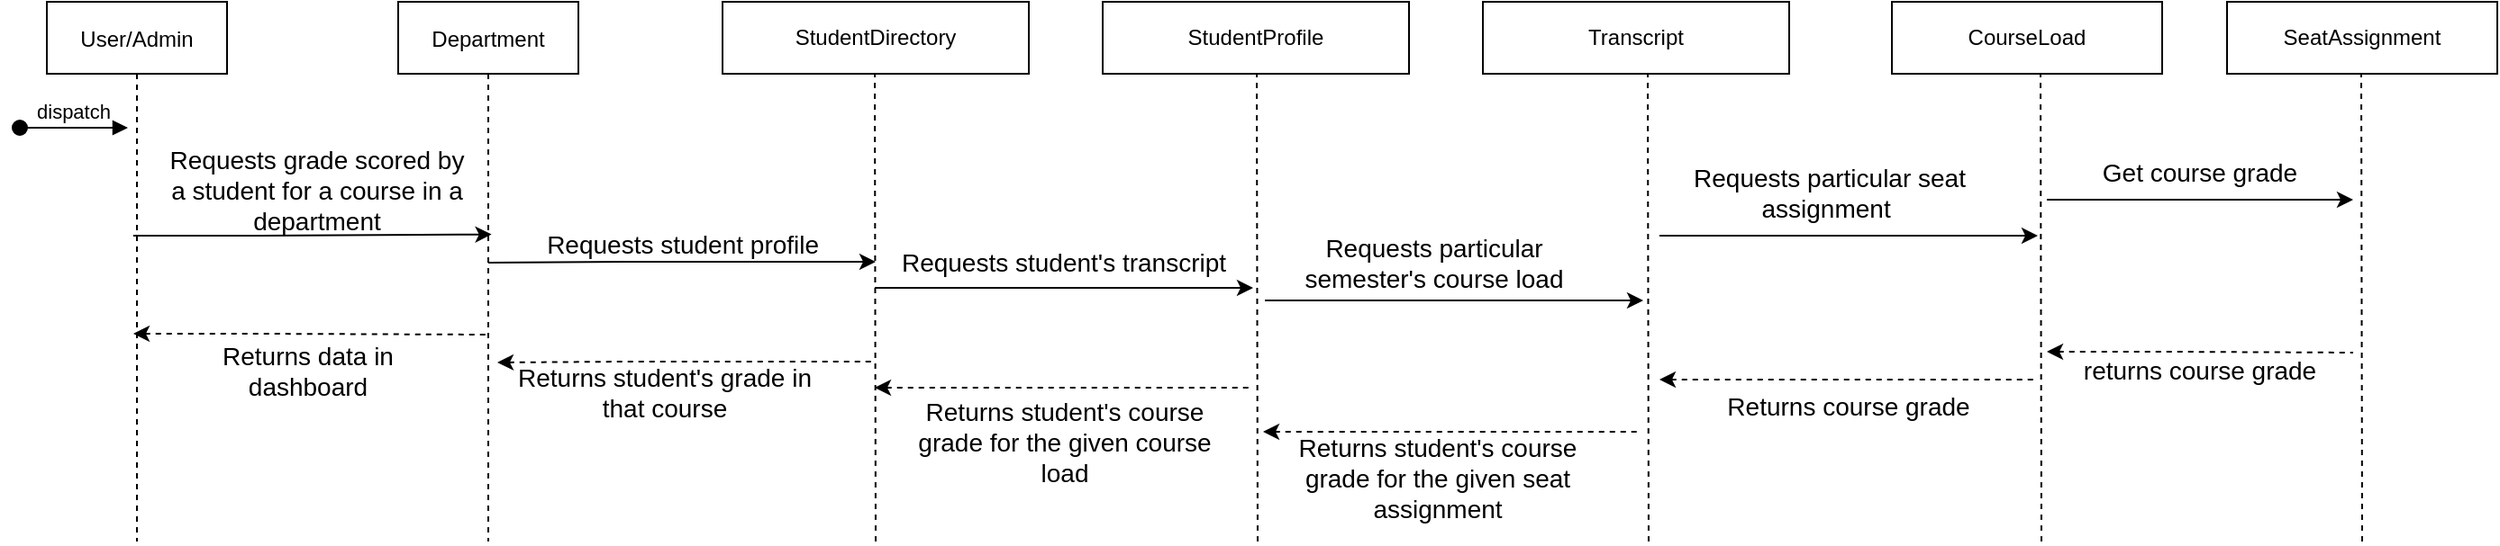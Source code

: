 <mxfile version="15.5.9" type="device"><diagram id="kgpKYQtTHZ0yAKxKKP6v" name="Page-1"><mxGraphModel dx="1888" dy="579" grid="1" gridSize="10" guides="1" tooltips="1" connect="1" arrows="1" fold="1" page="1" pageScale="1" pageWidth="850" pageHeight="1100" math="0" shadow="0"><root><mxCell id="0"/><mxCell id="1" parent="0"/><mxCell id="3nuBFxr9cyL0pnOWT2aG-1" value="User/Admin" style="shape=umlLifeline;perimeter=lifelinePerimeter;container=1;collapsible=0;recursiveResize=0;rounded=0;shadow=0;strokeWidth=1;" parent="1" vertex="1"><mxGeometry x="-730" y="170" width="100" height="300" as="geometry"/></mxCell><mxCell id="3nuBFxr9cyL0pnOWT2aG-3" value="dispatch" style="verticalAlign=bottom;startArrow=oval;endArrow=block;startSize=8;shadow=0;strokeWidth=1;" parent="3nuBFxr9cyL0pnOWT2aG-1" edge="1"><mxGeometry relative="1" as="geometry"><mxPoint x="-15" y="70" as="sourcePoint"/><mxPoint x="45" y="70" as="targetPoint"/></mxGeometry></mxCell><mxCell id="3nuBFxr9cyL0pnOWT2aG-5" value="Department" style="shape=umlLifeline;perimeter=lifelinePerimeter;container=1;collapsible=0;recursiveResize=0;rounded=0;shadow=0;strokeWidth=1;" parent="1" vertex="1"><mxGeometry x="-535" y="170" width="100" height="300" as="geometry"/></mxCell><mxCell id="-YGcOzsTx6MPTvoPih9D-1" value="" style="endArrow=classic;html=1;rounded=0;endFill=1;entryX=0.518;entryY=0.431;entryDx=0;entryDy=0;entryPerimeter=0;" parent="3nuBFxr9cyL0pnOWT2aG-5" target="3nuBFxr9cyL0pnOWT2aG-5" edge="1"><mxGeometry width="50" height="50" relative="1" as="geometry"><mxPoint x="-147" y="130" as="sourcePoint"/><mxPoint x="45" y="130" as="targetPoint"/><Array as="points"><mxPoint x="-76.5" y="130"/></Array></mxGeometry></mxCell><mxCell id="-YGcOzsTx6MPTvoPih9D-3" value="" style="endArrow=none;html=1;rounded=0;endFill=0;startArrow=classic;startFill=1;dashed=1;" parent="3nuBFxr9cyL0pnOWT2aG-5" edge="1"><mxGeometry width="50" height="50" relative="1" as="geometry"><mxPoint x="-147" y="184.5" as="sourcePoint"/><mxPoint x="50" y="185" as="targetPoint"/><Array as="points"><mxPoint x="-76.5" y="184.5"/></Array></mxGeometry></mxCell><mxCell id="5zmxUiOa5MJhYH-fMdyY-1" value="StudentDirectory" style="rounded=0;whiteSpace=wrap;html=1;" parent="1" vertex="1"><mxGeometry x="-355" y="170" width="170" height="40" as="geometry"/></mxCell><mxCell id="5zmxUiOa5MJhYH-fMdyY-3" value="" style="endArrow=none;dashed=1;html=1;rounded=0;" parent="1" edge="1"><mxGeometry width="50" height="50" relative="1" as="geometry"><mxPoint x="-270" y="470" as="sourcePoint"/><mxPoint x="-270.5" y="210" as="targetPoint"/></mxGeometry></mxCell><mxCell id="5zmxUiOa5MJhYH-fMdyY-4" value="CourseLoad" style="rounded=0;whiteSpace=wrap;html=1;" parent="1" vertex="1"><mxGeometry x="294" y="170" width="150" height="40" as="geometry"/></mxCell><mxCell id="5zmxUiOa5MJhYH-fMdyY-5" value="" style="endArrow=none;dashed=1;html=1;rounded=0;" parent="1" edge="1"><mxGeometry width="50" height="50" relative="1" as="geometry"><mxPoint x="377" y="470" as="sourcePoint"/><mxPoint x="376.5" y="210" as="targetPoint"/></mxGeometry></mxCell><mxCell id="5zmxUiOa5MJhYH-fMdyY-13" value="&lt;span style=&quot;font-size: 14px&quot;&gt;Requests grade scored by a student for a course in a department&lt;br&gt;&lt;/span&gt;" style="text;html=1;strokeColor=none;fillColor=none;align=center;verticalAlign=middle;whiteSpace=wrap;rounded=0;fontSize=14;" parent="1" vertex="1"><mxGeometry x="-665" y="260" width="170" height="30" as="geometry"/></mxCell><mxCell id="5zmxUiOa5MJhYH-fMdyY-14" value="Returns data in dashboard" style="text;html=1;strokeColor=none;fillColor=none;align=center;verticalAlign=middle;whiteSpace=wrap;rounded=0;fontSize=14;" parent="1" vertex="1"><mxGeometry x="-635" y="360" width="100" height="30" as="geometry"/></mxCell><mxCell id="-YGcOzsTx6MPTvoPih9D-2" value="&lt;span style=&quot;font-size: 14px&quot;&gt;Requests student profile&amp;nbsp;&lt;/span&gt;" style="text;html=1;strokeColor=none;fillColor=none;align=center;verticalAlign=middle;whiteSpace=wrap;rounded=0;fontSize=14;" parent="1" vertex="1"><mxGeometry x="-460" y="290" width="170" height="30" as="geometry"/></mxCell><mxCell id="-YGcOzsTx6MPTvoPih9D-4" value="&lt;span style=&quot;font-size: 14px&quot;&gt;Returns student's grade in that course&lt;/span&gt;" style="text;html=1;strokeColor=none;fillColor=none;align=center;verticalAlign=middle;whiteSpace=wrap;rounded=0;fontSize=14;" parent="1" vertex="1"><mxGeometry x="-472" y="364.5" width="170" height="45.5" as="geometry"/></mxCell><mxCell id="-YGcOzsTx6MPTvoPih9D-6" value="Requests particular seat assignment&amp;nbsp;" style="text;html=1;strokeColor=none;fillColor=none;align=center;verticalAlign=middle;whiteSpace=wrap;rounded=0;fontSize=14;" parent="1" vertex="1"><mxGeometry x="182" y="260.5" width="155" height="30" as="geometry"/></mxCell><mxCell id="-YGcOzsTx6MPTvoPih9D-8" value="&lt;span style=&quot;font-size: 14px&quot;&gt;Returns course grade&lt;/span&gt;" style="text;html=1;strokeColor=none;fillColor=none;align=center;verticalAlign=middle;whiteSpace=wrap;rounded=0;fontSize=14;" parent="1" vertex="1"><mxGeometry x="180" y="380" width="180" height="30" as="geometry"/></mxCell><mxCell id="-YGcOzsTx6MPTvoPih9D-10" value="StudentProfile" style="rounded=0;whiteSpace=wrap;html=1;" parent="1" vertex="1"><mxGeometry x="-144" y="170" width="170" height="40" as="geometry"/></mxCell><mxCell id="-YGcOzsTx6MPTvoPih9D-11" value="" style="endArrow=none;dashed=1;html=1;rounded=0;" parent="1" edge="1"><mxGeometry width="50" height="50" relative="1" as="geometry"><mxPoint x="-58" y="470" as="sourcePoint"/><mxPoint x="-58.5" y="210" as="targetPoint"/></mxGeometry></mxCell><mxCell id="-YGcOzsTx6MPTvoPih9D-12" value="" style="endArrow=classic;html=1;rounded=0;endFill=1;" parent="1" edge="1"><mxGeometry width="50" height="50" relative="1" as="geometry"><mxPoint x="-270.5" y="329" as="sourcePoint"/><mxPoint x="-60.5" y="329" as="targetPoint"/><Array as="points"><mxPoint x="-200" y="329"/></Array></mxGeometry></mxCell><mxCell id="-YGcOzsTx6MPTvoPih9D-13" value="&lt;span style=&quot;font-size: 14px&quot;&gt;Requests student's transcript&lt;/span&gt;" style="text;html=1;strokeColor=none;fillColor=none;align=center;verticalAlign=middle;whiteSpace=wrap;rounded=0;fontSize=14;" parent="1" vertex="1"><mxGeometry x="-261" y="300" width="191" height="30" as="geometry"/></mxCell><mxCell id="-YGcOzsTx6MPTvoPih9D-14" value="" style="endArrow=none;html=1;rounded=0;endFill=0;startArrow=classic;startFill=1;dashed=1;" parent="1" edge="1"><mxGeometry width="50" height="50" relative="1" as="geometry"><mxPoint x="-270.5" y="384.5" as="sourcePoint"/><mxPoint x="-60.5" y="384.5" as="targetPoint"/><Array as="points"><mxPoint x="-200" y="384.5"/></Array></mxGeometry></mxCell><mxCell id="-YGcOzsTx6MPTvoPih9D-15" value="&lt;span style=&quot;font-size: 14px&quot;&gt;Returns student's course grade for the given course load&lt;/span&gt;" style="text;html=1;strokeColor=none;fillColor=none;align=center;verticalAlign=middle;whiteSpace=wrap;rounded=0;fontSize=14;" parent="1" vertex="1"><mxGeometry x="-250.5" y="400" width="170" height="30" as="geometry"/></mxCell><mxCell id="-YGcOzsTx6MPTvoPih9D-18" value="Transcript" style="rounded=0;whiteSpace=wrap;html=1;" parent="1" vertex="1"><mxGeometry x="67" y="170" width="170" height="40" as="geometry"/></mxCell><mxCell id="-YGcOzsTx6MPTvoPih9D-19" value="" style="endArrow=none;dashed=1;html=1;rounded=0;" parent="1" edge="1"><mxGeometry width="50" height="50" relative="1" as="geometry"><mxPoint x="159" y="470" as="sourcePoint"/><mxPoint x="158.5" y="210" as="targetPoint"/></mxGeometry></mxCell><mxCell id="-YGcOzsTx6MPTvoPih9D-20" value="" style="endArrow=classic;html=1;rounded=0;endFill=1;" parent="1" edge="1"><mxGeometry width="50" height="50" relative="1" as="geometry"><mxPoint x="-54" y="336" as="sourcePoint"/><mxPoint x="156" y="336" as="targetPoint"/><Array as="points"><mxPoint x="16.5" y="336"/></Array></mxGeometry></mxCell><mxCell id="-YGcOzsTx6MPTvoPih9D-21" value="" style="endArrow=none;html=1;rounded=0;endFill=0;startArrow=classic;startFill=1;dashed=1;" parent="1" edge="1"><mxGeometry width="50" height="50" relative="1" as="geometry"><mxPoint x="-55" y="409" as="sourcePoint"/><mxPoint x="155" y="409" as="targetPoint"/><Array as="points"><mxPoint x="15.5" y="409"/></Array></mxGeometry></mxCell><mxCell id="-YGcOzsTx6MPTvoPih9D-22" value="&lt;span style=&quot;font-size: 14px&quot;&gt;Requests particular semester's course load&lt;/span&gt;" style="text;html=1;strokeColor=none;fillColor=none;align=center;verticalAlign=middle;whiteSpace=wrap;rounded=0;fontSize=14;" parent="1" vertex="1"><mxGeometry x="-45" y="300" width="170" height="30" as="geometry"/></mxCell><mxCell id="-YGcOzsTx6MPTvoPih9D-25" value="" style="endArrow=classic;html=1;rounded=0;endFill=1;" parent="1" edge="1"><mxGeometry width="50" height="50" relative="1" as="geometry"><mxPoint x="165" y="300" as="sourcePoint"/><mxPoint x="375" y="300" as="targetPoint"/><Array as="points"><mxPoint x="235.5" y="300"/></Array></mxGeometry></mxCell><mxCell id="-YGcOzsTx6MPTvoPih9D-26" value="" style="endArrow=none;html=1;rounded=0;endFill=0;startArrow=classic;startFill=1;dashed=1;" parent="1" edge="1"><mxGeometry width="50" height="50" relative="1" as="geometry"><mxPoint x="165" y="380" as="sourcePoint"/><mxPoint x="375" y="380" as="targetPoint"/><Array as="points"><mxPoint x="235.5" y="380"/></Array></mxGeometry></mxCell><mxCell id="2CcqsRcmG9mzXjjiaYEI-1" value="SeatAssignment" style="rounded=0;whiteSpace=wrap;html=1;" parent="1" vertex="1"><mxGeometry x="480" y="170" width="150" height="40" as="geometry"/></mxCell><mxCell id="2CcqsRcmG9mzXjjiaYEI-2" value="" style="endArrow=none;dashed=1;html=1;rounded=0;" parent="1" edge="1"><mxGeometry width="50" height="50" relative="1" as="geometry"><mxPoint x="555" y="470" as="sourcePoint"/><mxPoint x="554.5" y="210" as="targetPoint"/></mxGeometry></mxCell><mxCell id="2CcqsRcmG9mzXjjiaYEI-3" value="" style="endArrow=classic;html=1;rounded=0;endFill=1;" parent="1" edge="1"><mxGeometry width="50" height="50" relative="1" as="geometry"><mxPoint x="-485" y="315" as="sourcePoint"/><mxPoint x="-270" y="314.5" as="targetPoint"/><Array as="points"><mxPoint x="-409.5" y="314.5"/></Array></mxGeometry></mxCell><mxCell id="2CcqsRcmG9mzXjjiaYEI-4" value="" style="endArrow=none;html=1;rounded=0;endFill=0;startArrow=classic;startFill=1;dashed=1;" parent="1" edge="1"><mxGeometry width="50" height="50" relative="1" as="geometry"><mxPoint x="-480" y="370.5" as="sourcePoint"/><mxPoint x="-270" y="370" as="targetPoint"/><Array as="points"><mxPoint x="-409.5" y="370"/></Array></mxGeometry></mxCell><mxCell id="a1o-jZjZAbtyL6trrn6W-1" value="" style="endArrow=classic;html=1;rounded=0;endFill=1;" edge="1" parent="1"><mxGeometry width="50" height="50" relative="1" as="geometry"><mxPoint x="380" y="280" as="sourcePoint"/><mxPoint x="550" y="280" as="targetPoint"/><Array as="points"><mxPoint x="450.5" y="280"/></Array></mxGeometry></mxCell><mxCell id="a1o-jZjZAbtyL6trrn6W-2" value="Get course grade" style="text;html=1;strokeColor=none;fillColor=none;align=center;verticalAlign=middle;whiteSpace=wrap;rounded=0;fontSize=14;" vertex="1" parent="1"><mxGeometry x="390" y="250" width="150" height="30" as="geometry"/></mxCell><mxCell id="a1o-jZjZAbtyL6trrn6W-3" value="&lt;span style=&quot;font-size: 14px&quot;&gt;Returns student's course grade for the given seat assignment&lt;/span&gt;" style="text;html=1;strokeColor=none;fillColor=none;align=center;verticalAlign=middle;whiteSpace=wrap;rounded=0;fontSize=14;" vertex="1" parent="1"><mxGeometry x="-43" y="420" width="170" height="30" as="geometry"/></mxCell><mxCell id="a1o-jZjZAbtyL6trrn6W-4" value="" style="endArrow=none;html=1;rounded=0;endFill=0;startArrow=classic;startFill=1;dashed=1;" edge="1" parent="1"><mxGeometry width="50" height="50" relative="1" as="geometry"><mxPoint x="380" y="364.5" as="sourcePoint"/><mxPoint x="550" y="365" as="targetPoint"/><Array as="points"><mxPoint x="450.5" y="364.5"/></Array></mxGeometry></mxCell><mxCell id="a1o-jZjZAbtyL6trrn6W-5" value="returns course grade" style="text;html=1;strokeColor=none;fillColor=none;align=center;verticalAlign=middle;whiteSpace=wrap;rounded=0;fontSize=14;" vertex="1" parent="1"><mxGeometry x="390" y="360" width="150" height="30" as="geometry"/></mxCell></root></mxGraphModel></diagram></mxfile>